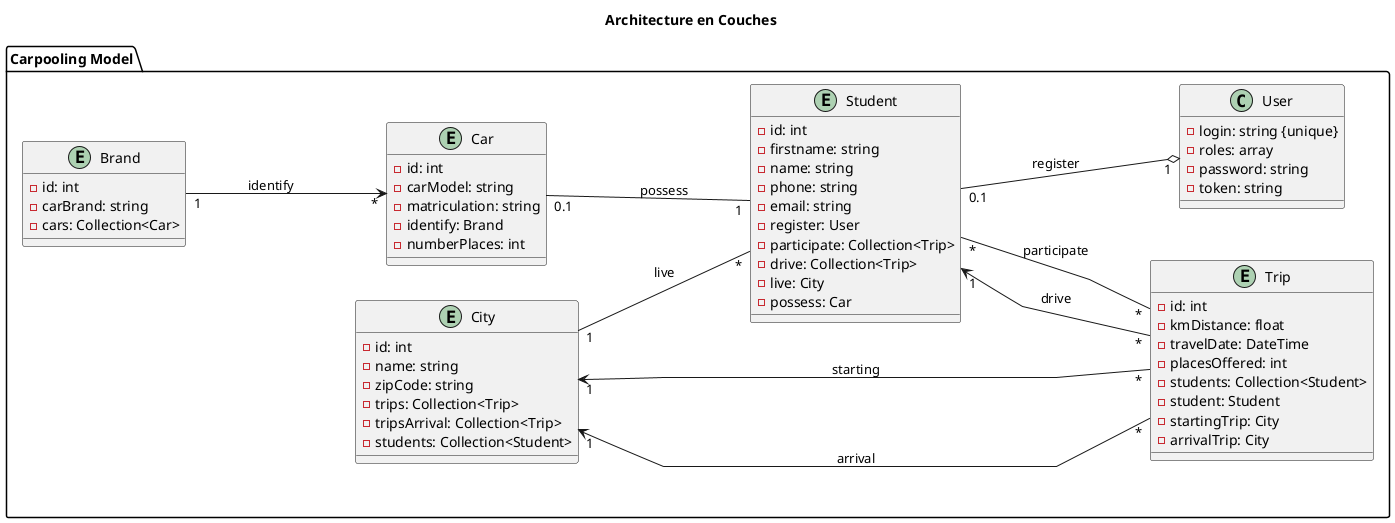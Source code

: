 @startuml
skinparam linetype polyline
left to right direction

title Architecture en Couches




package "Carpooling Model" as model{
class User {
    -login: string {unique}
    -roles: array
    -password: string
    -token: string
}
  Entity Student {
      -id: int
      -firstname: string
      -name: string
      -phone: string
      -email: string
      -register: User
      -participate: Collection<Trip>
      -drive: Collection<Trip>
      -live: City
      -possess: Car
  }
  Entity Car {
      -id: int
      -carModel: string
      -matriculation: string
      -identify: Brand
      -numberPlaces: int
  }
 Entity Brand {
       -id: int
       -carBrand: string
       -cars: Collection<Car>
  }

  Entity Trip {
      -id: int
      -kmDistance: float
      -travelDate: DateTime
      -placesOffered: int
      -students: Collection<Student>
      -student: Student
      -startingTrip: City
      -arrivalTrip: City
  }
  Entity City {
           -id: int
           -name: string
           -zipCode: string
           -trips: Collection<Trip>
           -tripsArrival: Collection<Trip>
           -students: Collection<Student>
       }

  Student "0.1" ---o "1" User : register

  Student "*" --- "*" Trip : participate
  Student "1" <--- "*" Trip : drive
  Car "0.1" --- "1" Student : possess


  Brand "1" ---> "*" Car : identify

  City "1" <--- "*" Trip : starting
  City "1" <--- "*" Trip : arrival
  City "1" --- "*" Student : live


}

@enduml